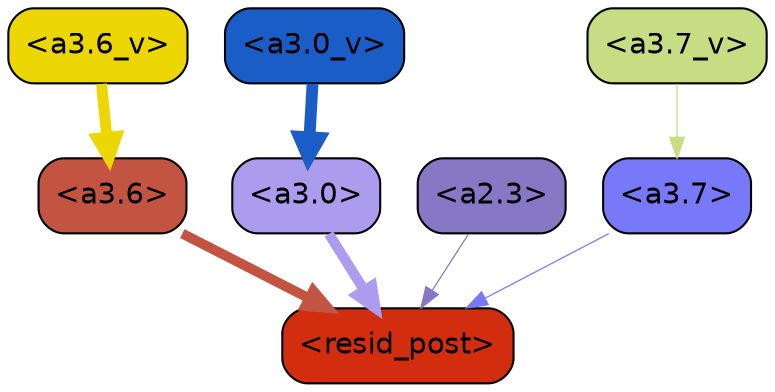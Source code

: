 strict digraph "" {
	graph [bgcolor=transparent,
		layout=dot,
		overlap=false,
		splines=true
	];
	"<a3.7>"	[color=black,
		fillcolor="#7879f8",
		fontname=Helvetica,
		shape=box,
		style="filled, rounded"];
	"<resid_post>"	[color=black,
		fillcolor="#d32d0f",
		fontname=Helvetica,
		shape=box,
		style="filled, rounded"];
	"<a3.7>" -> "<resid_post>"	[color="#7879f8",
		penwidth=0.6];
	"<a3.6>"	[color=black,
		fillcolor="#c35441",
		fontname=Helvetica,
		shape=box,
		style="filled, rounded"];
	"<a3.6>" -> "<resid_post>"	[color="#c35441",
		penwidth=4.7534414529800415];
	"<a3.0>"	[color=black,
		fillcolor="#ab9ced",
		fontname=Helvetica,
		shape=box,
		style="filled, rounded"];
	"<a3.0>" -> "<resid_post>"	[color="#ab9ced",
		penwidth=4.898576855659485];
	"<a2.3>"	[color=black,
		fillcolor="#8678c4",
		fontname=Helvetica,
		shape=box,
		style="filled, rounded"];
	"<a2.3>" -> "<resid_post>"	[color="#8678c4",
		penwidth=0.6];
	"<a3.7_v>"	[color=black,
		fillcolor="#c7dd83",
		fontname=Helvetica,
		shape=box,
		style="filled, rounded"];
	"<a3.7_v>" -> "<a3.7>"	[color="#c7dd83",
		penwidth=0.6];
	"<a3.6_v>"	[color=black,
		fillcolor="#ecd704",
		fontname=Helvetica,
		shape=box,
		style="filled, rounded"];
	"<a3.6_v>" -> "<a3.6>"	[color="#ecd704",
		penwidth=5.297133803367615];
	"<a3.0_v>"	[color=black,
		fillcolor="#1b5dc7",
		fontname=Helvetica,
		shape=box,
		style="filled, rounded"];
	"<a3.0_v>" -> "<a3.0>"	[color="#1b5dc7",
		penwidth=5.680712580680847];
}

